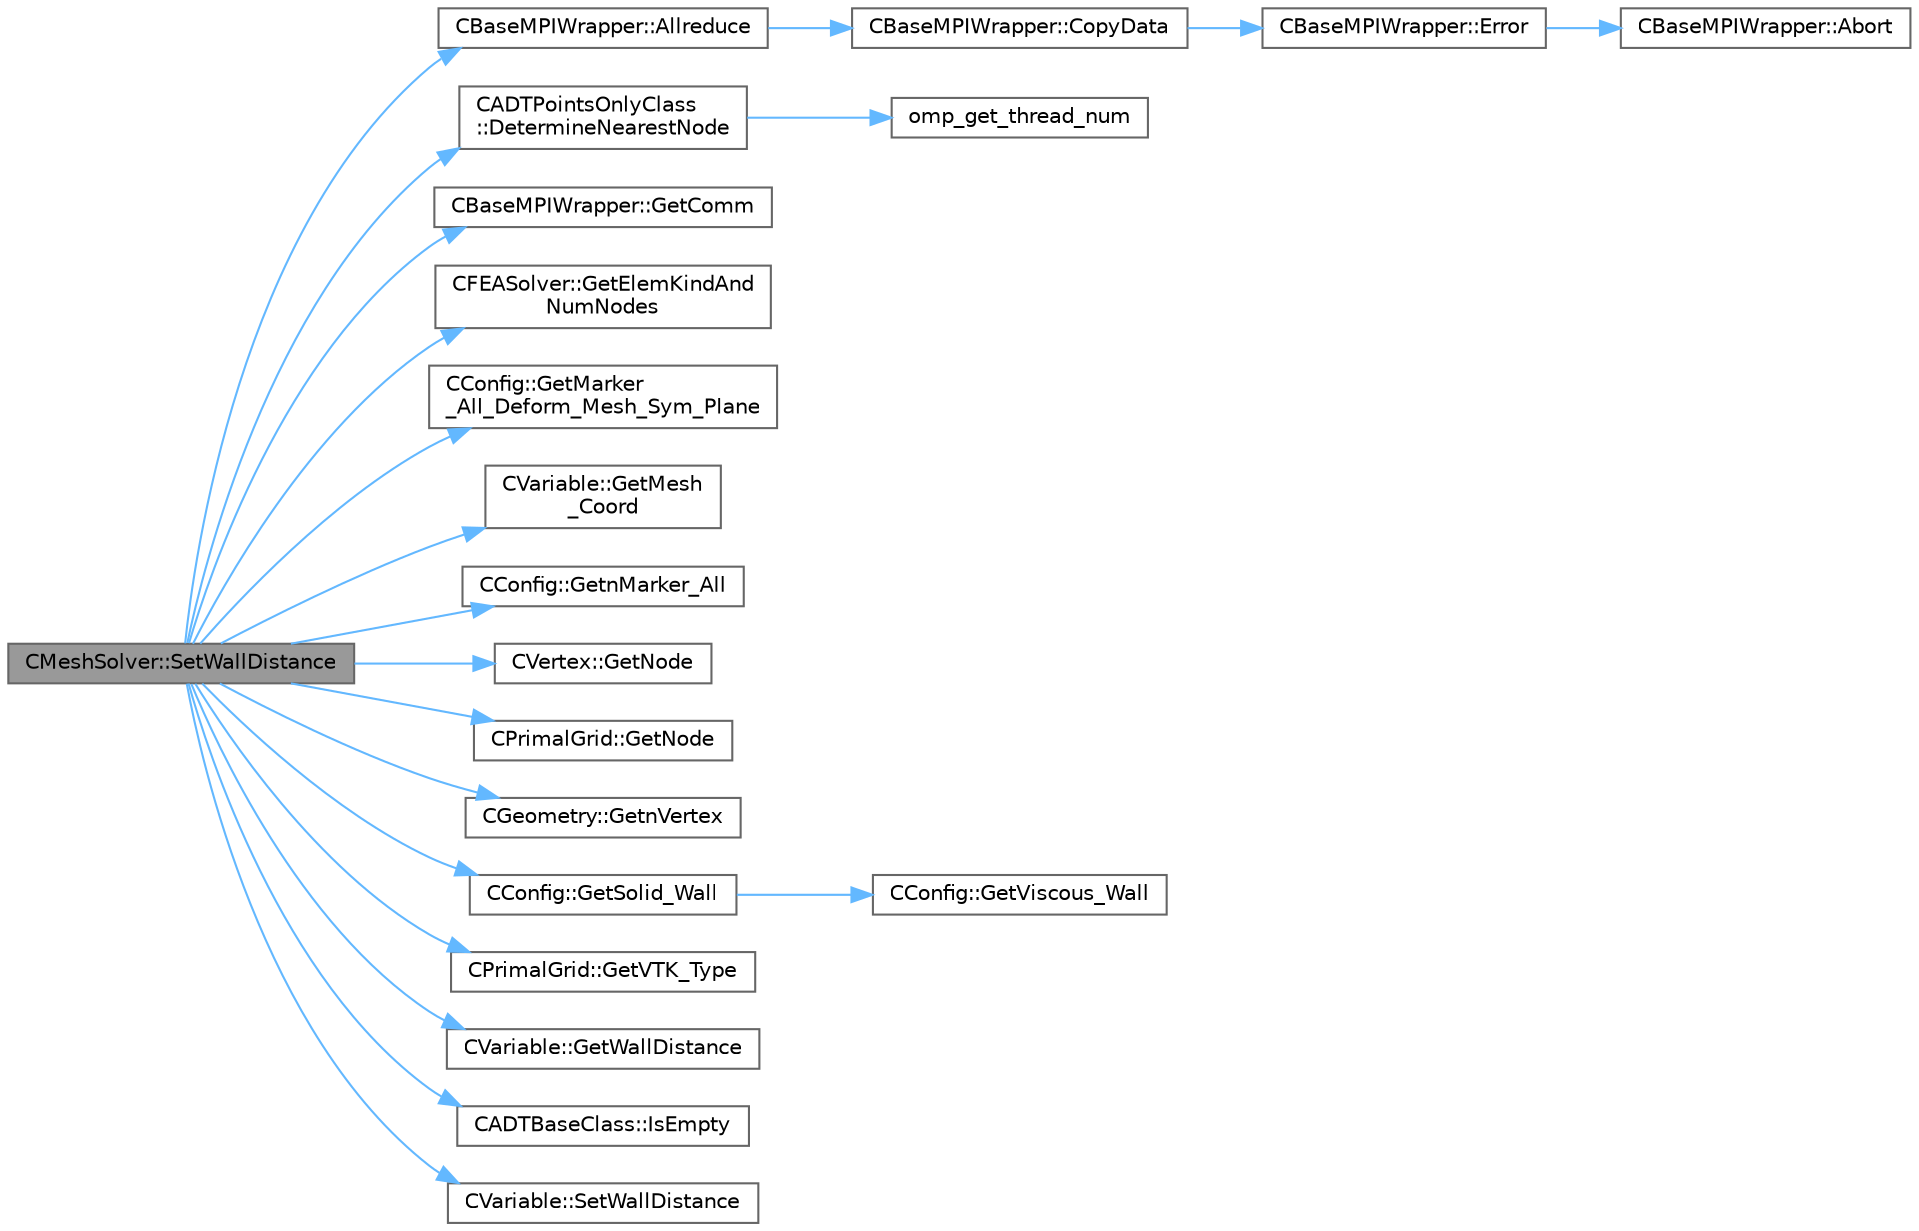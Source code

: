 digraph "CMeshSolver::SetWallDistance"
{
 // LATEX_PDF_SIZE
  bgcolor="transparent";
  edge [fontname=Helvetica,fontsize=10,labelfontname=Helvetica,labelfontsize=10];
  node [fontname=Helvetica,fontsize=10,shape=box,height=0.2,width=0.4];
  rankdir="LR";
  Node1 [id="Node000001",label="CMeshSolver::SetWallDistance",height=0.2,width=0.4,color="gray40", fillcolor="grey60", style="filled", fontcolor="black",tooltip="Compute the min and max volume of the elements in the domain."];
  Node1 -> Node2 [id="edge1_Node000001_Node000002",color="steelblue1",style="solid",tooltip=" "];
  Node2 [id="Node000002",label="CBaseMPIWrapper::Allreduce",height=0.2,width=0.4,color="grey40", fillcolor="white", style="filled",URL="$classCBaseMPIWrapper.html#a381d4b3738c09d92ee1ae9f89715b541",tooltip=" "];
  Node2 -> Node3 [id="edge2_Node000002_Node000003",color="steelblue1",style="solid",tooltip=" "];
  Node3 [id="Node000003",label="CBaseMPIWrapper::CopyData",height=0.2,width=0.4,color="grey40", fillcolor="white", style="filled",URL="$classCBaseMPIWrapper.html#a3c28692a4cab67ad0f81d18273db3d23",tooltip=" "];
  Node3 -> Node4 [id="edge3_Node000003_Node000004",color="steelblue1",style="solid",tooltip=" "];
  Node4 [id="Node000004",label="CBaseMPIWrapper::Error",height=0.2,width=0.4,color="grey40", fillcolor="white", style="filled",URL="$classCBaseMPIWrapper.html#a04457c47629bda56704e6a8804833eeb",tooltip=" "];
  Node4 -> Node5 [id="edge4_Node000004_Node000005",color="steelblue1",style="solid",tooltip=" "];
  Node5 [id="Node000005",label="CBaseMPIWrapper::Abort",height=0.2,width=0.4,color="grey40", fillcolor="white", style="filled",URL="$classCBaseMPIWrapper.html#af7297d861dca86b45cf561b6ab642e8f",tooltip=" "];
  Node1 -> Node6 [id="edge5_Node000001_Node000006",color="steelblue1",style="solid",tooltip=" "];
  Node6 [id="Node000006",label="CADTPointsOnlyClass\l::DetermineNearestNode",height=0.2,width=0.4,color="grey40", fillcolor="white", style="filled",URL="$classCADTPointsOnlyClass.html#a6c59523d6f08fcdfcd1b36d9909dace6",tooltip="Function, which determines the nearest node in the ADT for the given coordinate."];
  Node6 -> Node7 [id="edge6_Node000006_Node000007",color="steelblue1",style="solid",tooltip=" "];
  Node7 [id="Node000007",label="omp_get_thread_num",height=0.2,width=0.4,color="grey40", fillcolor="white", style="filled",URL="$omp__structure_8hpp.html#aad63dd7e34961dbbd2e8774e7f6bc2d0",tooltip="Index of current thread, akin to MPI rank."];
  Node1 -> Node8 [id="edge7_Node000001_Node000008",color="steelblue1",style="solid",tooltip=" "];
  Node8 [id="Node000008",label="CBaseMPIWrapper::GetComm",height=0.2,width=0.4,color="grey40", fillcolor="white", style="filled",URL="$classCBaseMPIWrapper.html#a8154391fc3522954802889d81d4ef5da",tooltip=" "];
  Node1 -> Node9 [id="edge8_Node000001_Node000009",color="steelblue1",style="solid",tooltip=" "];
  Node9 [id="Node000009",label="CFEASolver::GetElemKindAnd\lNumNodes",height=0.2,width=0.4,color="grey40", fillcolor="white", style="filled",URL="$classCFEASolver.html#a69ff8e551924f4cfbad103287b4bb8bb",tooltip="Get the element container index and number of nodes of a given VTK type."];
  Node1 -> Node10 [id="edge9_Node000001_Node000010",color="steelblue1",style="solid",tooltip=" "];
  Node10 [id="Node000010",label="CConfig::GetMarker\l_All_Deform_Mesh_Sym_Plane",height=0.2,width=0.4,color="grey40", fillcolor="white", style="filled",URL="$classCConfig.html#a7a6483dd74e7c7e0020e0eeb4e0e0f6c",tooltip="Get whether marker val_marker is a DEFORM_MESH_SYM_PLANE marker."];
  Node1 -> Node11 [id="edge10_Node000001_Node000011",color="steelblue1",style="solid",tooltip=" "];
  Node11 [id="Node000011",label="CVariable::GetMesh\l_Coord",height=0.2,width=0.4,color="grey40", fillcolor="white", style="filled",URL="$classCVariable.html#afe97b312c0685a1975a41b915f5d327a",tooltip="A virtual member. Get the value of the undeformed coordinates."];
  Node1 -> Node12 [id="edge11_Node000001_Node000012",color="steelblue1",style="solid",tooltip=" "];
  Node12 [id="Node000012",label="CConfig::GetnMarker_All",height=0.2,width=0.4,color="grey40", fillcolor="white", style="filled",URL="$classCConfig.html#a459dee039e618d21a5d78db61c221240",tooltip="Get the total number of boundary markers of the local process including send/receive domains."];
  Node1 -> Node13 [id="edge12_Node000001_Node000013",color="steelblue1",style="solid",tooltip=" "];
  Node13 [id="Node000013",label="CVertex::GetNode",height=0.2,width=0.4,color="grey40", fillcolor="white", style="filled",URL="$classCVertex.html#ad568da06e7191358d3a09a1bee71cdb5",tooltip="Get the node of the vertex."];
  Node1 -> Node14 [id="edge13_Node000001_Node000014",color="steelblue1",style="solid",tooltip=" "];
  Node14 [id="Node000014",label="CPrimalGrid::GetNode",height=0.2,width=0.4,color="grey40", fillcolor="white", style="filled",URL="$classCPrimalGrid.html#a6353b89f5a8a3948cd475da6152bf077",tooltip="Get the nodes shared by the primal grid element."];
  Node1 -> Node15 [id="edge14_Node000001_Node000015",color="steelblue1",style="solid",tooltip=" "];
  Node15 [id="Node000015",label="CGeometry::GetnVertex",height=0.2,width=0.4,color="grey40", fillcolor="white", style="filled",URL="$classCGeometry.html#a00b7f7e71ff42bd38f39147366dd093a",tooltip="Get number of vertices."];
  Node1 -> Node16 [id="edge15_Node000001_Node000016",color="steelblue1",style="solid",tooltip=" "];
  Node16 [id="Node000016",label="CConfig::GetSolid_Wall",height=0.2,width=0.4,color="grey40", fillcolor="white", style="filled",URL="$classCConfig.html#a1e07d3641838843be05ed58424d39f4f",tooltip="Determines whether a marker with index iMarker is a solid boundary."];
  Node16 -> Node17 [id="edge16_Node000016_Node000017",color="steelblue1",style="solid",tooltip=" "];
  Node17 [id="Node000017",label="CConfig::GetViscous_Wall",height=0.2,width=0.4,color="grey40", fillcolor="white", style="filled",URL="$classCConfig.html#a890cf694cae683bb44a36c1fa1160e65",tooltip="Determines whether a marker with index iMarker is a viscous no-slip boundary."];
  Node1 -> Node18 [id="edge17_Node000001_Node000018",color="steelblue1",style="solid",tooltip=" "];
  Node18 [id="Node000018",label="CPrimalGrid::GetVTK_Type",height=0.2,width=0.4,color="grey40", fillcolor="white", style="filled",URL="$classCPrimalGrid.html#ad506ad8f97dd70d71c1ee6f407df4cf5",tooltip="Get VTK type."];
  Node1 -> Node19 [id="edge18_Node000001_Node000019",color="steelblue1",style="solid",tooltip=" "];
  Node19 [id="Node000019",label="CVariable::GetWallDistance",height=0.2,width=0.4,color="grey40", fillcolor="white", style="filled",URL="$classCVariable.html#abdc1a0c3e8243f7c27980a5cb4a716df",tooltip="A virtual member. Get the value of the wall distance in reference coordinates."];
  Node1 -> Node20 [id="edge19_Node000001_Node000020",color="steelblue1",style="solid",tooltip=" "];
  Node20 [id="Node000020",label="CADTBaseClass::IsEmpty",height=0.2,width=0.4,color="grey40", fillcolor="white", style="filled",URL="$classCADTBaseClass.html#acf2c06bc3b8b87b85aaf62571092df07",tooltip="Function, which returns whether or not the ADT is empty."];
  Node1 -> Node21 [id="edge20_Node000001_Node000021",color="steelblue1",style="solid",tooltip=" "];
  Node21 [id="Node000021",label="CVariable::SetWallDistance",height=0.2,width=0.4,color="grey40", fillcolor="white", style="filled",URL="$classCVariable.html#aeb5b93ffda4544f672f3d7e9dd451716",tooltip="A virtual member. Set the value of the wall distance in reference coordinates."];
}
